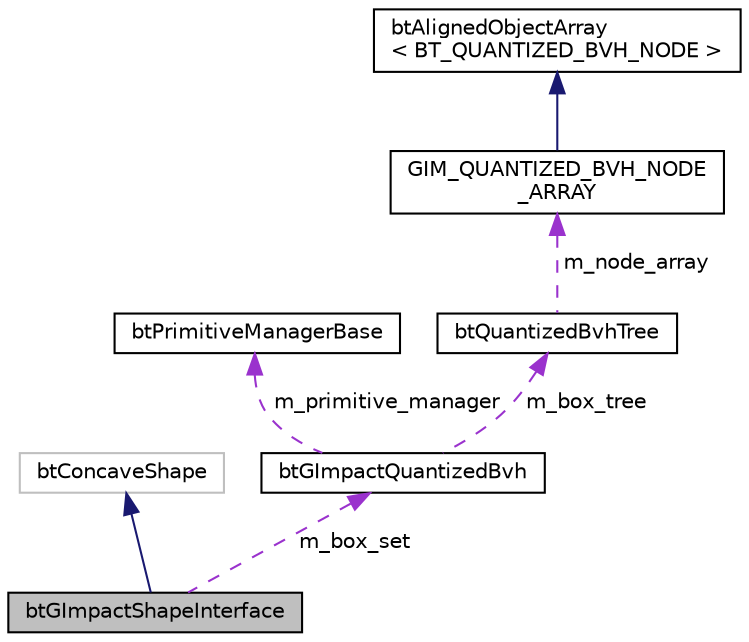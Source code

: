 digraph "btGImpactShapeInterface"
{
  edge [fontname="Helvetica",fontsize="10",labelfontname="Helvetica",labelfontsize="10"];
  node [fontname="Helvetica",fontsize="10",shape=record];
  Node1 [label="btGImpactShapeInterface",height=0.2,width=0.4,color="black", fillcolor="grey75", style="filled", fontcolor="black"];
  Node2 -> Node1 [dir="back",color="midnightblue",fontsize="10",style="solid",fontname="Helvetica"];
  Node2 [label="btConcaveShape",height=0.2,width=0.4,color="grey75", fillcolor="white", style="filled"];
  Node3 -> Node1 [dir="back",color="darkorchid3",fontsize="10",style="dashed",label=" m_box_set" ,fontname="Helvetica"];
  Node3 [label="btGImpactQuantizedBvh",height=0.2,width=0.4,color="black", fillcolor="white", style="filled",URL="$classbt_g_impact_quantized_bvh.html",tooltip="Structure for containing Boxes. "];
  Node4 -> Node3 [dir="back",color="darkorchid3",fontsize="10",style="dashed",label=" m_primitive_manager" ,fontname="Helvetica"];
  Node4 [label="btPrimitiveManagerBase",height=0.2,width=0.4,color="black", fillcolor="white", style="filled",URL="$classbt_primitive_manager_base.html",tooltip="Prototype Base class for primitive classification. "];
  Node5 -> Node3 [dir="back",color="darkorchid3",fontsize="10",style="dashed",label=" m_box_tree" ,fontname="Helvetica"];
  Node5 [label="btQuantizedBvhTree",height=0.2,width=0.4,color="black", fillcolor="white", style="filled",URL="$classbt_quantized_bvh_tree.html",tooltip="Basic Box tree structure. "];
  Node6 -> Node5 [dir="back",color="darkorchid3",fontsize="10",style="dashed",label=" m_node_array" ,fontname="Helvetica"];
  Node6 [label="GIM_QUANTIZED_BVH_NODE\l_ARRAY",height=0.2,width=0.4,color="black", fillcolor="white", style="filled",URL="$class_g_i_m___q_u_a_n_t_i_z_e_d___b_v_h___n_o_d_e___a_r_r_a_y.html"];
  Node7 -> Node6 [dir="back",color="midnightblue",fontsize="10",style="solid",fontname="Helvetica"];
  Node7 [label="btAlignedObjectArray\l\< BT_QUANTIZED_BVH_NODE \>",height=0.2,width=0.4,color="black", fillcolor="white", style="filled",URL="$classbt_aligned_object_array.html"];
}
